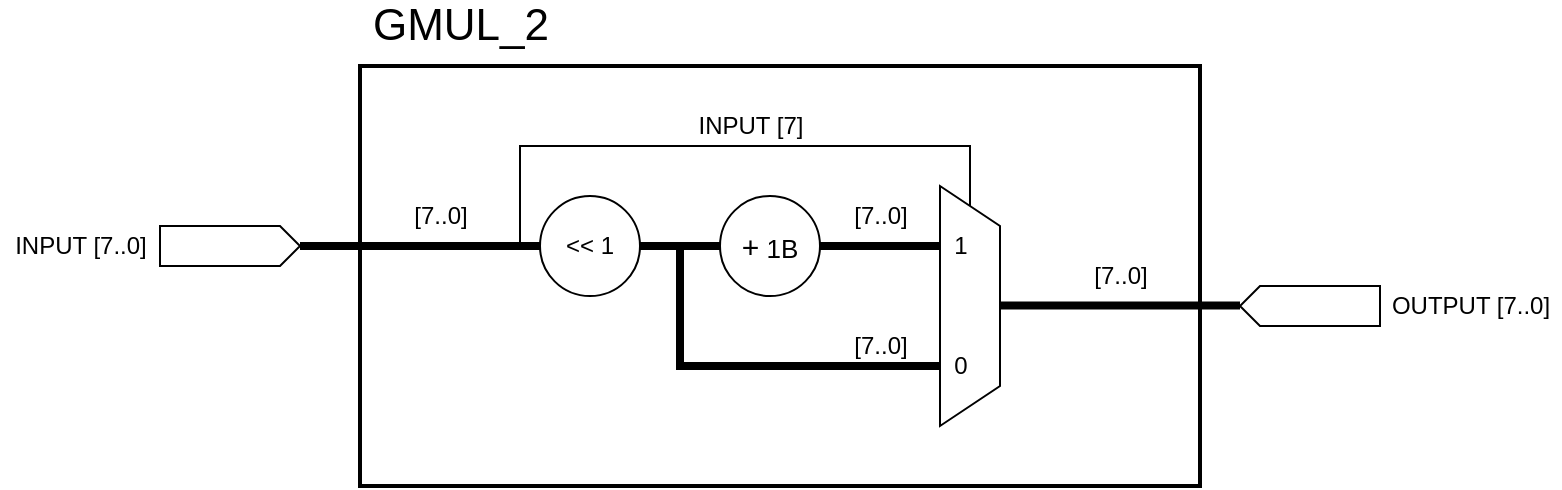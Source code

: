 <mxfile version="14.7.0" type="device"><diagram id="SrHvRh0AqcLJhdLxnRgs" name="Page-1"><mxGraphModel dx="413" dy="230" grid="1" gridSize="10" guides="1" tooltips="1" connect="1" arrows="1" fold="1" page="1" pageScale="1" pageWidth="100000" pageHeight="100000" math="0" shadow="0"><root><mxCell id="0"/><mxCell id="1" parent="0"/><mxCell id="DXqrqYjFwhYp4PAP38L6-22" value="" style="rounded=0;whiteSpace=wrap;html=1;fillColor=none;strokeWidth=2;" vertex="1" parent="1"><mxGeometry x="590" y="390" width="420" height="210" as="geometry"/></mxCell><mxCell id="DXqrqYjFwhYp4PAP38L6-1" value="" style="shape=mxgraph.arrows2.arrow;verticalLabelPosition=bottom;shadow=0;dashed=0;align=center;html=1;verticalAlign=top;strokeWidth=1;dy=0;dx=10;notch=0;" vertex="1" parent="1"><mxGeometry x="490" y="470" width="70" height="20" as="geometry"/></mxCell><mxCell id="DXqrqYjFwhYp4PAP38L6-2" value="INPUT [7..0]" style="text;html=1;align=center;verticalAlign=middle;resizable=0;points=[];autosize=1;strokeColor=none;" vertex="1" parent="1"><mxGeometry x="410" y="470" width="80" height="20" as="geometry"/></mxCell><mxCell id="DXqrqYjFwhYp4PAP38L6-3" value="" style="shape=trapezoid;perimeter=trapezoidPerimeter;whiteSpace=wrap;html=1;fixedSize=1;direction=south;" vertex="1" parent="1"><mxGeometry x="880" y="450" width="30" height="120" as="geometry"/></mxCell><mxCell id="DXqrqYjFwhYp4PAP38L6-4" value="" style="endArrow=none;html=1;strokeWidth=4;exitX=1;exitY=0.5;exitDx=0;exitDy=0;exitPerimeter=0;" edge="1" parent="1" source="DXqrqYjFwhYp4PAP38L6-1" target="DXqrqYjFwhYp4PAP38L6-5"><mxGeometry width="50" height="50" relative="1" as="geometry"><mxPoint x="620" y="480" as="sourcePoint"/><mxPoint x="680" y="480" as="targetPoint"/></mxGeometry></mxCell><mxCell id="DXqrqYjFwhYp4PAP38L6-5" value="&amp;lt;&amp;lt; 1" style="ellipse;whiteSpace=wrap;html=1;aspect=fixed;" vertex="1" parent="1"><mxGeometry x="680" y="455" width="50" height="50" as="geometry"/></mxCell><mxCell id="DXqrqYjFwhYp4PAP38L6-6" value="" style="endArrow=none;html=1;strokeWidth=4;entryX=1;entryY=0.5;entryDx=0;entryDy=0;exitX=0;exitY=0.5;exitDx=0;exitDy=0;" edge="1" parent="1" source="DXqrqYjFwhYp4PAP38L6-7" target="DXqrqYjFwhYp4PAP38L6-5"><mxGeometry width="50" height="50" relative="1" as="geometry"><mxPoint x="770" y="480" as="sourcePoint"/><mxPoint x="720" y="510" as="targetPoint"/></mxGeometry></mxCell><mxCell id="DXqrqYjFwhYp4PAP38L6-7" value="&lt;font style=&quot;font-size: 15px&quot;&gt;+&lt;/font&gt;&lt;font style=&quot;font-size: 13px&quot;&gt; 1B&lt;/font&gt;" style="ellipse;whiteSpace=wrap;html=1;aspect=fixed;" vertex="1" parent="1"><mxGeometry x="770" y="455" width="50" height="50" as="geometry"/></mxCell><mxCell id="DXqrqYjFwhYp4PAP38L6-9" value="" style="endArrow=none;html=1;strokeWidth=4;entryX=1;entryY=0.5;entryDx=0;entryDy=0;exitX=0.25;exitY=1;exitDx=0;exitDy=0;" edge="1" parent="1" source="DXqrqYjFwhYp4PAP38L6-3" target="DXqrqYjFwhYp4PAP38L6-7"><mxGeometry width="50" height="50" relative="1" as="geometry"><mxPoint x="760" y="550" as="sourcePoint"/><mxPoint x="810" y="500" as="targetPoint"/></mxGeometry></mxCell><mxCell id="DXqrqYjFwhYp4PAP38L6-10" value="" style="endArrow=none;html=1;strokeWidth=4;entryX=0.75;entryY=1;entryDx=0;entryDy=0;rounded=0;" edge="1" parent="1" target="DXqrqYjFwhYp4PAP38L6-3"><mxGeometry width="50" height="50" relative="1" as="geometry"><mxPoint x="750" y="480" as="sourcePoint"/><mxPoint x="780" y="505" as="targetPoint"/><Array as="points"><mxPoint x="750" y="540"/></Array></mxGeometry></mxCell><mxCell id="DXqrqYjFwhYp4PAP38L6-11" value="" style="endArrow=none;html=1;strokeWidth=1;entryX=0;entryY=0.5;entryDx=0;entryDy=0;rounded=0;" edge="1" parent="1" target="DXqrqYjFwhYp4PAP38L6-3"><mxGeometry width="50" height="50" relative="1" as="geometry"><mxPoint x="670" y="480" as="sourcePoint"/><mxPoint x="760" y="430" as="targetPoint"/><Array as="points"><mxPoint x="670" y="430"/><mxPoint x="895" y="430"/></Array></mxGeometry></mxCell><mxCell id="DXqrqYjFwhYp4PAP38L6-13" value="" style="endArrow=none;html=1;strokeWidth=4;exitX=1;exitY=0.5;exitDx=0;exitDy=0;exitPerimeter=0;" edge="1" parent="1"><mxGeometry width="50" height="50" relative="1" as="geometry"><mxPoint x="910" y="509.76" as="sourcePoint"/><mxPoint x="1030.0" y="509.76" as="targetPoint"/></mxGeometry></mxCell><mxCell id="DXqrqYjFwhYp4PAP38L6-14" value="" style="shape=mxgraph.arrows2.arrow;verticalLabelPosition=bottom;shadow=0;dashed=0;align=center;html=1;verticalAlign=top;strokeWidth=1;dy=0;dx=10;notch=0;flipH=1;" vertex="1" parent="1"><mxGeometry x="1030" y="500" width="70" height="20" as="geometry"/></mxCell><mxCell id="DXqrqYjFwhYp4PAP38L6-15" value="OUTPUT [7..0]" style="text;html=1;align=center;verticalAlign=middle;resizable=0;points=[];autosize=1;strokeColor=none;" vertex="1" parent="1"><mxGeometry x="1100" y="500" width="90" height="20" as="geometry"/></mxCell><mxCell id="DXqrqYjFwhYp4PAP38L6-16" value="[7..0]" style="text;html=1;align=center;verticalAlign=middle;resizable=0;points=[];autosize=1;strokeColor=none;" vertex="1" parent="1"><mxGeometry x="950" y="485" width="40" height="20" as="geometry"/></mxCell><mxCell id="DXqrqYjFwhYp4PAP38L6-17" value="INPUT [7]" style="text;html=1;align=center;verticalAlign=middle;resizable=0;points=[];autosize=1;strokeColor=none;" vertex="1" parent="1"><mxGeometry x="750" y="410" width="70" height="20" as="geometry"/></mxCell><mxCell id="DXqrqYjFwhYp4PAP38L6-19" value="[7..0]" style="text;html=1;align=center;verticalAlign=middle;resizable=0;points=[];autosize=1;strokeColor=none;" vertex="1" parent="1"><mxGeometry x="610" y="455" width="40" height="20" as="geometry"/></mxCell><mxCell id="DXqrqYjFwhYp4PAP38L6-20" value="[7..0]" style="text;html=1;align=center;verticalAlign=middle;resizable=0;points=[];autosize=1;strokeColor=none;" vertex="1" parent="1"><mxGeometry x="830" y="520" width="40" height="20" as="geometry"/></mxCell><mxCell id="DXqrqYjFwhYp4PAP38L6-21" value="[7..0]" style="text;html=1;align=center;verticalAlign=middle;resizable=0;points=[];autosize=1;strokeColor=none;" vertex="1" parent="1"><mxGeometry x="830" y="455" width="40" height="20" as="geometry"/></mxCell><mxCell id="DXqrqYjFwhYp4PAP38L6-23" value="&lt;font style=&quot;font-size: 22px&quot;&gt;GMUL_2&lt;/font&gt;" style="text;html=1;align=center;verticalAlign=middle;resizable=0;points=[];autosize=1;strokeColor=none;" vertex="1" parent="1"><mxGeometry x="590" y="360" width="100" height="20" as="geometry"/></mxCell><mxCell id="DXqrqYjFwhYp4PAP38L6-24" value="1" style="text;html=1;align=center;verticalAlign=middle;resizable=0;points=[];autosize=1;strokeColor=none;" vertex="1" parent="1"><mxGeometry x="880" y="470" width="20" height="20" as="geometry"/></mxCell><mxCell id="DXqrqYjFwhYp4PAP38L6-25" value="0" style="text;html=1;align=center;verticalAlign=middle;resizable=0;points=[];autosize=1;strokeColor=none;" vertex="1" parent="1"><mxGeometry x="880" y="530" width="20" height="20" as="geometry"/></mxCell></root></mxGraphModel></diagram></mxfile>